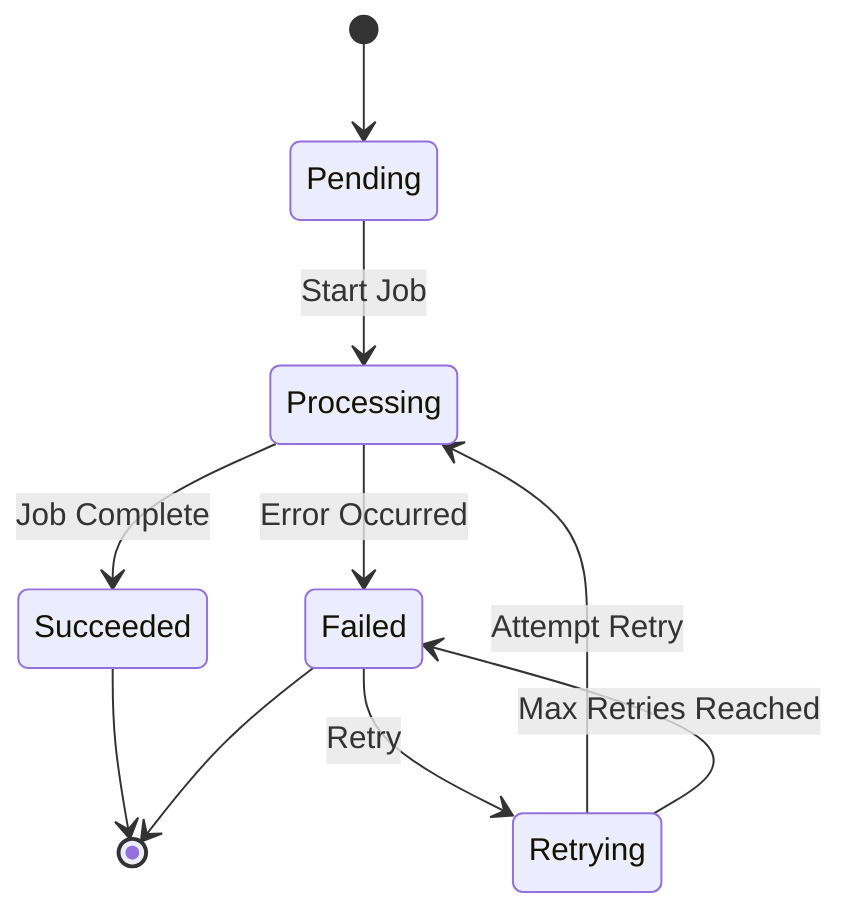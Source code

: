 stateDiagram-v2
    [*] --> Pending

    Pending --> Processing: Start Job
    Processing --> Succeeded: Job Complete
    Processing --> Failed: Error Occurred
    
    Succeeded --> [*]
    Failed --> Retrying: Retry
    Retrying --> Processing: Attempt Retry
    Retrying --> Failed: Max Retries Reached
    Failed --> [*]